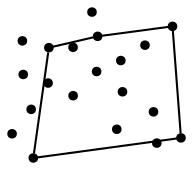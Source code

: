 graph G {
  layout=neato;
  overlap=false;
  bgcolor=white;
  node [style=filled, color=black, fillcolor=black, width=0.05, height=0.05, shape=point];
  10 [
    pos="-97.00,-51.00!"
  ];
  13 [
    pos="-74.00,-78.00!"
  ];
  11 [
    pos="-73.00,61.00!"
  ];
  9 [
    pos="-72.00,21.00!"
  ];
  12 [
    pos="-69.00,-20.00!"
  ];
  4 [
    pos="-44.00,11.00!"
  ];
  19 [
    pos="-41.00,54.00!"
  ];
  3 [
    pos="-33.00,54.00!"
  ];
  6 [
    pos="-27.00,3.00!"
  ];
  5 [
    pos="-5.00,26.00!"
  ];
  18 [
    pos="-1.00,95.00!"
  ];
  15 [
    pos="3.00,68.00!"
  ];
  16 [
    pos="23.00,-41.00!"
  ];
  8 [
    pos="27.00,43.00!"
  ];
  17 [
    pos="28.00,5.00!"
  ];
  1 [
    pos="57.00,60.00!"
  ];
  0 [
    pos="68.00,-21.00!"
  ];
  2 [
    pos="82.00,-60.00!"
  ];
  7 [
    pos="90.00,83.00!"
  ];
  14 [
    pos="100.00,-56.00!"
  ];
  13 -- 14 [
    color="black"
    penwidth=1
  ];
  14 -- 7 [
    color="black"
    penwidth=1
  ];
  7 -- 15 [
    color="black"
    penwidth=1
  ];
  15 -- 19 [
    color="black"
    penwidth=1
  ];
  19 -- 13 [
    color="black"
    penwidth=1
  ];
}
